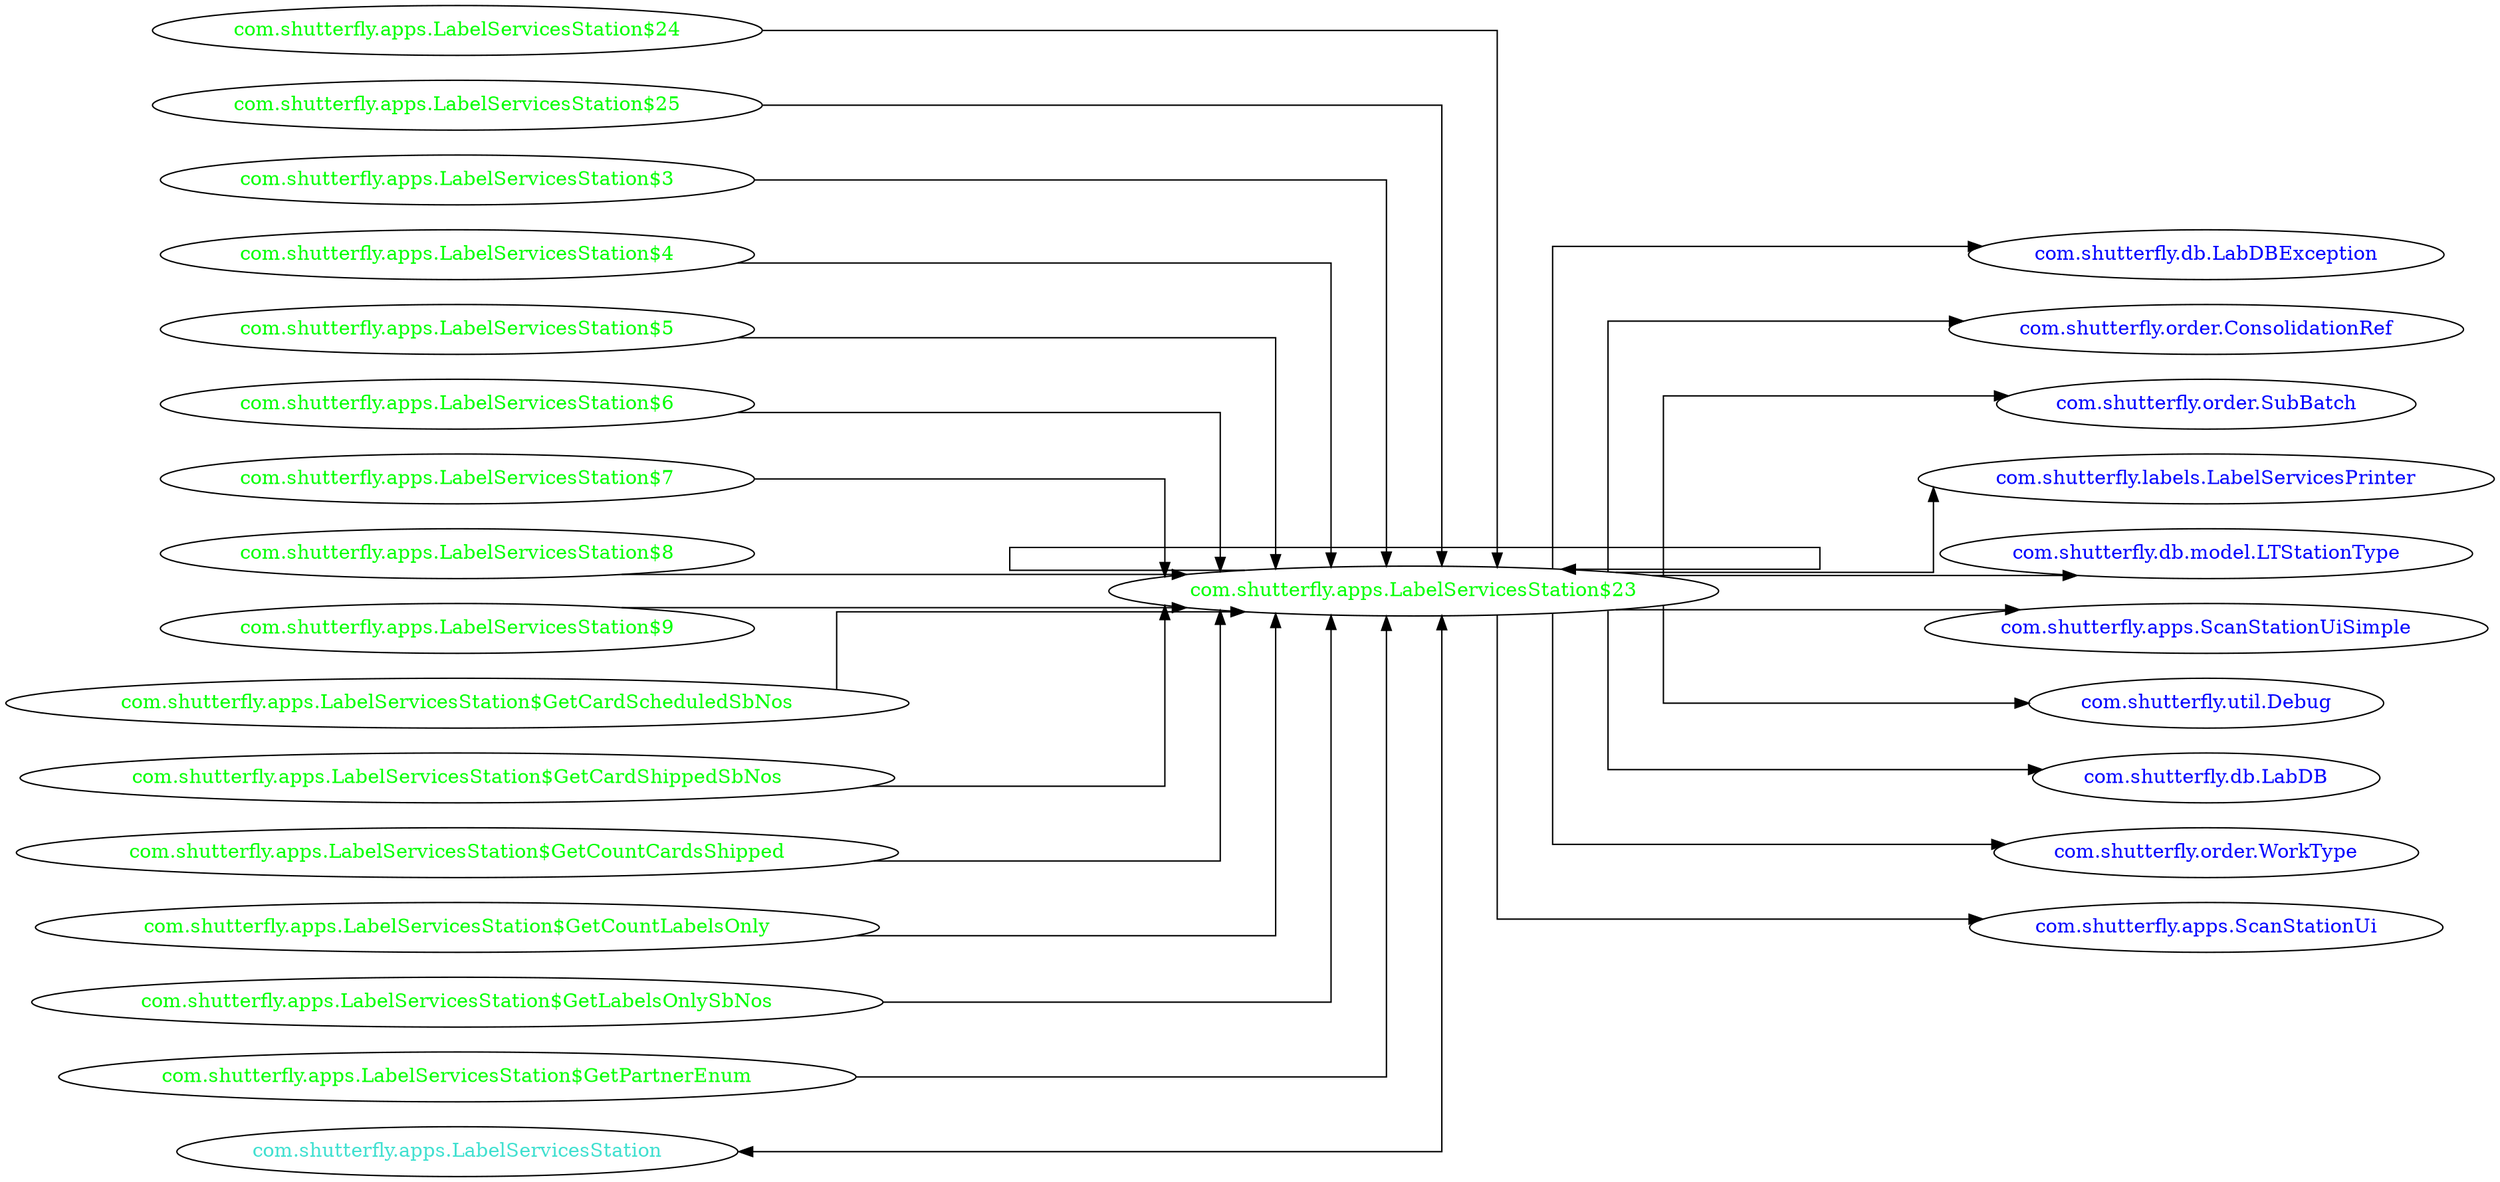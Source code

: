 digraph dependencyGraph {
 concentrate=true;
 ranksep="2.0";
 rankdir="LR"; 
 splines="ortho";
"com.shutterfly.apps.LabelServicesStation$23" [fontcolor="red"];
"com.shutterfly.db.LabDBException" [ fontcolor="blue" ];
"com.shutterfly.apps.LabelServicesStation$23"->"com.shutterfly.db.LabDBException";
"com.shutterfly.order.ConsolidationRef" [ fontcolor="blue" ];
"com.shutterfly.apps.LabelServicesStation$23"->"com.shutterfly.order.ConsolidationRef";
"com.shutterfly.order.SubBatch" [ fontcolor="blue" ];
"com.shutterfly.apps.LabelServicesStation$23"->"com.shutterfly.order.SubBatch";
"com.shutterfly.labels.LabelServicesPrinter" [ fontcolor="blue" ];
"com.shutterfly.apps.LabelServicesStation$23"->"com.shutterfly.labels.LabelServicesPrinter";
"com.shutterfly.db.model.LTStationType" [ fontcolor="blue" ];
"com.shutterfly.apps.LabelServicesStation$23"->"com.shutterfly.db.model.LTStationType";
"com.shutterfly.apps.ScanStationUiSimple" [ fontcolor="blue" ];
"com.shutterfly.apps.LabelServicesStation$23"->"com.shutterfly.apps.ScanStationUiSimple";
"com.shutterfly.util.Debug" [ fontcolor="blue" ];
"com.shutterfly.apps.LabelServicesStation$23"->"com.shutterfly.util.Debug";
"com.shutterfly.db.LabDB" [ fontcolor="blue" ];
"com.shutterfly.apps.LabelServicesStation$23"->"com.shutterfly.db.LabDB";
"com.shutterfly.order.WorkType" [ fontcolor="blue" ];
"com.shutterfly.apps.LabelServicesStation$23"->"com.shutterfly.order.WorkType";
"com.shutterfly.apps.ScanStationUi" [ fontcolor="blue" ];
"com.shutterfly.apps.LabelServicesStation$23"->"com.shutterfly.apps.ScanStationUi";
"com.shutterfly.apps.LabelServicesStation$23" [ fontcolor="green" ];
"com.shutterfly.apps.LabelServicesStation$23"->"com.shutterfly.apps.LabelServicesStation$23";
"com.shutterfly.apps.LabelServicesStation$24" [ fontcolor="green" ];
"com.shutterfly.apps.LabelServicesStation$24"->"com.shutterfly.apps.LabelServicesStation$23";
"com.shutterfly.apps.LabelServicesStation$25" [ fontcolor="green" ];
"com.shutterfly.apps.LabelServicesStation$25"->"com.shutterfly.apps.LabelServicesStation$23";
"com.shutterfly.apps.LabelServicesStation$3" [ fontcolor="green" ];
"com.shutterfly.apps.LabelServicesStation$3"->"com.shutterfly.apps.LabelServicesStation$23";
"com.shutterfly.apps.LabelServicesStation$4" [ fontcolor="green" ];
"com.shutterfly.apps.LabelServicesStation$4"->"com.shutterfly.apps.LabelServicesStation$23";
"com.shutterfly.apps.LabelServicesStation$5" [ fontcolor="green" ];
"com.shutterfly.apps.LabelServicesStation$5"->"com.shutterfly.apps.LabelServicesStation$23";
"com.shutterfly.apps.LabelServicesStation$6" [ fontcolor="green" ];
"com.shutterfly.apps.LabelServicesStation$6"->"com.shutterfly.apps.LabelServicesStation$23";
"com.shutterfly.apps.LabelServicesStation$7" [ fontcolor="green" ];
"com.shutterfly.apps.LabelServicesStation$7"->"com.shutterfly.apps.LabelServicesStation$23";
"com.shutterfly.apps.LabelServicesStation$8" [ fontcolor="green" ];
"com.shutterfly.apps.LabelServicesStation$8"->"com.shutterfly.apps.LabelServicesStation$23";
"com.shutterfly.apps.LabelServicesStation$9" [ fontcolor="green" ];
"com.shutterfly.apps.LabelServicesStation$9"->"com.shutterfly.apps.LabelServicesStation$23";
"com.shutterfly.apps.LabelServicesStation$GetCardScheduledSbNos" [ fontcolor="green" ];
"com.shutterfly.apps.LabelServicesStation$GetCardScheduledSbNos"->"com.shutterfly.apps.LabelServicesStation$23";
"com.shutterfly.apps.LabelServicesStation$GetCardShippedSbNos" [ fontcolor="green" ];
"com.shutterfly.apps.LabelServicesStation$GetCardShippedSbNos"->"com.shutterfly.apps.LabelServicesStation$23";
"com.shutterfly.apps.LabelServicesStation$GetCountCardsShipped" [ fontcolor="green" ];
"com.shutterfly.apps.LabelServicesStation$GetCountCardsShipped"->"com.shutterfly.apps.LabelServicesStation$23";
"com.shutterfly.apps.LabelServicesStation$GetCountLabelsOnly" [ fontcolor="green" ];
"com.shutterfly.apps.LabelServicesStation$GetCountLabelsOnly"->"com.shutterfly.apps.LabelServicesStation$23";
"com.shutterfly.apps.LabelServicesStation$GetLabelsOnlySbNos" [ fontcolor="green" ];
"com.shutterfly.apps.LabelServicesStation$GetLabelsOnlySbNos"->"com.shutterfly.apps.LabelServicesStation$23";
"com.shutterfly.apps.LabelServicesStation$GetPartnerEnum" [ fontcolor="green" ];
"com.shutterfly.apps.LabelServicesStation$GetPartnerEnum"->"com.shutterfly.apps.LabelServicesStation$23";
"com.shutterfly.apps.LabelServicesStation" [ fontcolor="turquoise" ];
"com.shutterfly.apps.LabelServicesStation"->"com.shutterfly.apps.LabelServicesStation$23" [dir=both];
}